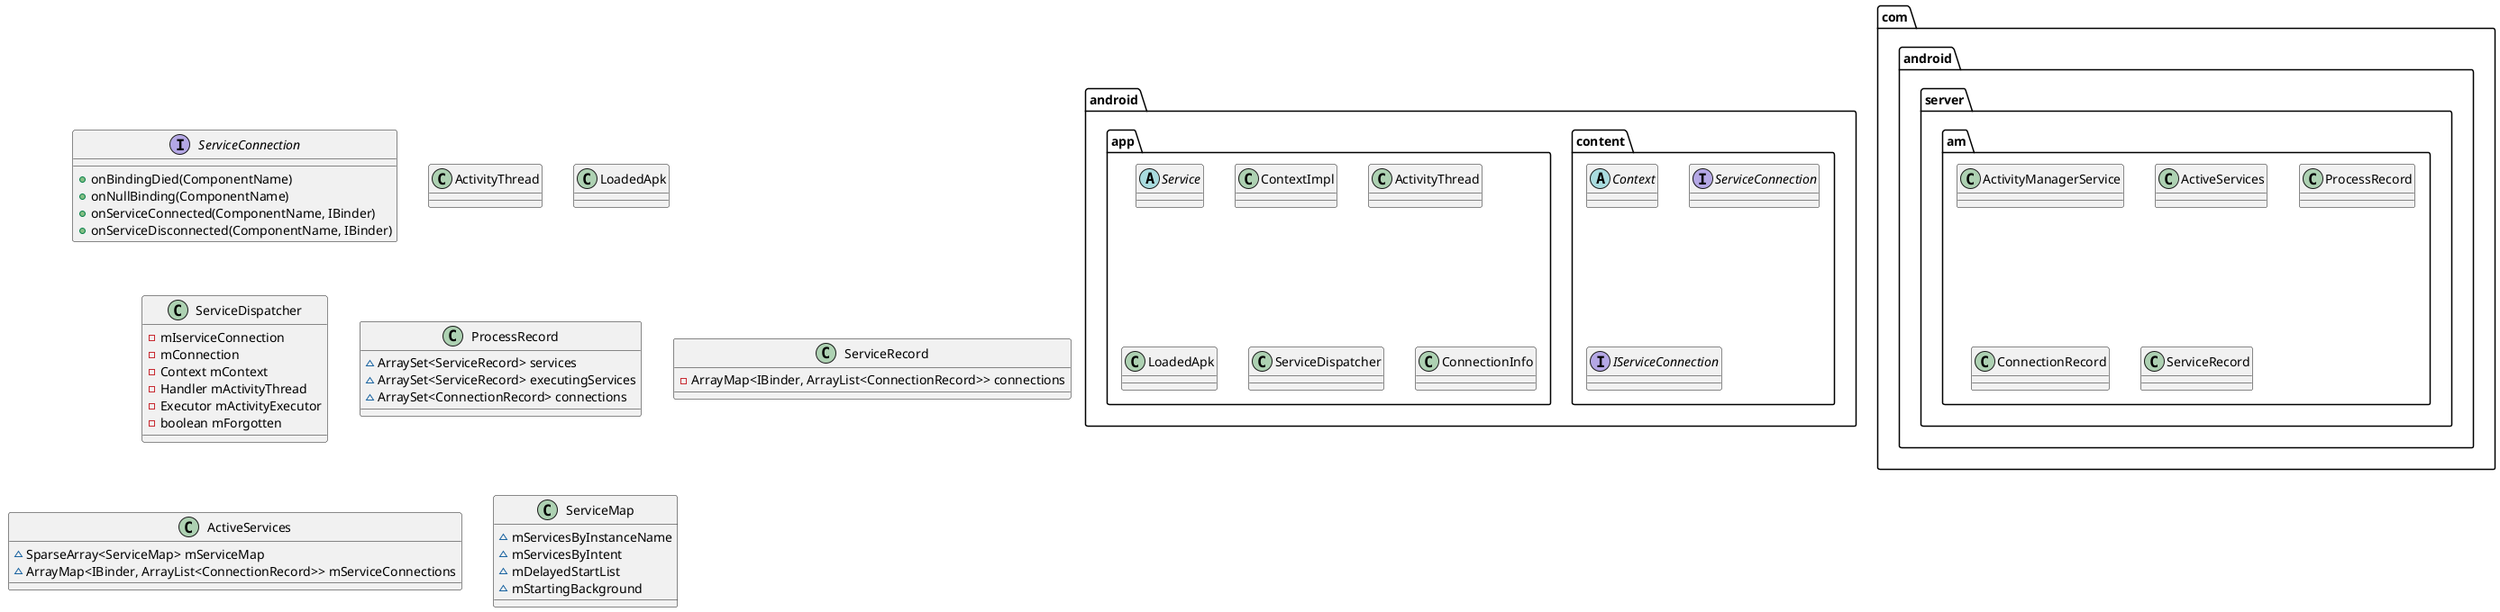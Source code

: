 @startuml
package android.content {
    abstract class Context
    interface ServiceConnection
    interface IServiceConnection
}
package android.app {
    abstract class Service
    class ContextImpl
    class ActivityThread
    class LoadedApk
    class ServiceDispatcher
    class ConnectionInfo
}
package com.android.server.am {
    class ActivityManagerService
    class ActiveServices
    class ProcessRecord
    class ConnectionRecord
    class ServiceRecord
}

interface ServiceConnection {
+ onBindingDied(ComponentName)
+ onNullBinding(ComponentName)
+ onServiceConnected(ComponentName, IBinder)
+ onServiceDisconnected(ComponentName, IBinder)
}
class ActivityThread {

}
class LoadedApk {
}
class ServiceDispatcher {
- mIserviceConnection
- mConnection
- Context mContext
- Handler mActivityThread
- Executor mActivityExecutor
- boolean mForgotten
}
class ProcessRecord {
~ ArraySet<ServiceRecord> services
~ ArraySet<ServiceRecord> executingServices
~ ArraySet<ConnectionRecord> connections
}
class ServiceRecord {
- ArrayMap<IBinder, ArrayList<ConnectionRecord>> connections
}
class ActiveServices {
~ SparseArray<ServiceMap> mServiceMap
~ ArrayMap<IBinder, ArrayList<ConnectionRecord>> mServiceConnections
}
class ServiceMap {
~ mServicesByInstanceName
~ mServicesByIntent
~ mDelayedStartList
~ mStartingBackground
}
@enduml